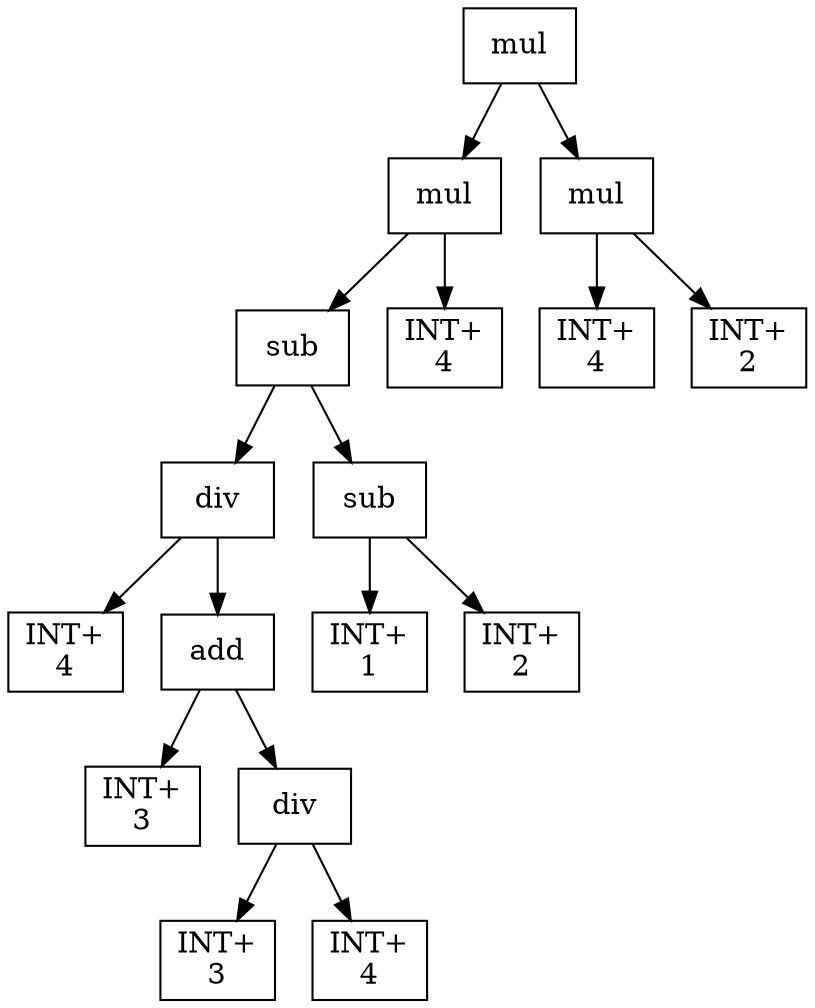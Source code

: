 digraph expr {
  node [shape=box];
  n1 [label="mul"];
  n2 [label="mul"];
  n3 [label="sub"];
  n4 [label="div"];
  n5 [label="INT+\n4"];
  n6 [label="add"];
  n7 [label="INT+\n3"];
  n8 [label="div"];
  n9 [label="INT+\n3"];
  n10 [label="INT+\n4"];
  n8 -> n9;
  n8 -> n10;
  n6 -> n7;
  n6 -> n8;
  n4 -> n5;
  n4 -> n6;
  n11 [label="sub"];
  n12 [label="INT+\n1"];
  n13 [label="INT+\n2"];
  n11 -> n12;
  n11 -> n13;
  n3 -> n4;
  n3 -> n11;
  n14 [label="INT+\n4"];
  n2 -> n3;
  n2 -> n14;
  n15 [label="mul"];
  n16 [label="INT+\n4"];
  n17 [label="INT+\n2"];
  n15 -> n16;
  n15 -> n17;
  n1 -> n2;
  n1 -> n15;
}